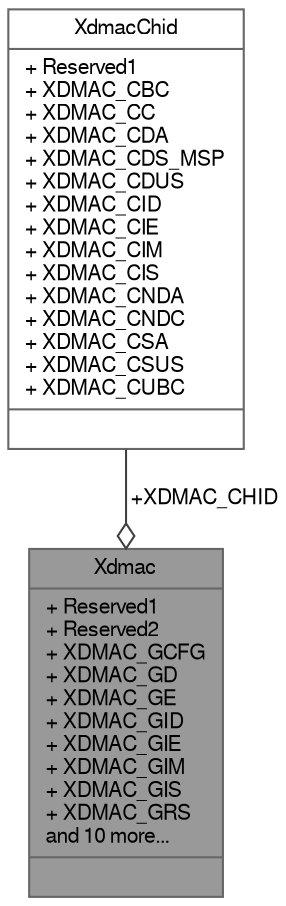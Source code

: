digraph "Xdmac"
{
 // LATEX_PDF_SIZE
  bgcolor="transparent";
  edge [fontname=FreeSans,fontsize=10,labelfontname=FreeSans,labelfontsize=10];
  node [fontname=FreeSans,fontsize=10,shape=box,height=0.2,width=0.4];
  Node1 [shape=record,label="{Xdmac\n|+ Reserved1\l+ Reserved2\l+ XDMAC_GCFG\l+ XDMAC_GD\l+ XDMAC_GE\l+ XDMAC_GID\l+ XDMAC_GIE\l+ XDMAC_GIM\l+ XDMAC_GIS\l+ XDMAC_GRS\land 10 more...\l|}",height=0.2,width=0.4,color="gray40", fillcolor="grey60", style="filled", fontcolor="black",tooltip=" "];
  Node2 -> Node1 [color="grey25",style="solid",label=" +XDMAC_CHID" ,arrowhead="odiamond"];
  Node2 [shape=record,label="{XdmacChid\n|+ Reserved1\l+ XDMAC_CBC\l+ XDMAC_CC\l+ XDMAC_CDA\l+ XDMAC_CDS_MSP\l+ XDMAC_CDUS\l+ XDMAC_CID\l+ XDMAC_CIE\l+ XDMAC_CIM\l+ XDMAC_CIS\l+ XDMAC_CNDA\l+ XDMAC_CNDC\l+ XDMAC_CSA\l+ XDMAC_CSUS\l+ XDMAC_CUBC\l|}",height=0.2,width=0.4,color="gray40", fillcolor="white", style="filled",URL="$struct_xdmac_chid.html",tooltip="XdmacChid hardware registers."];
}
